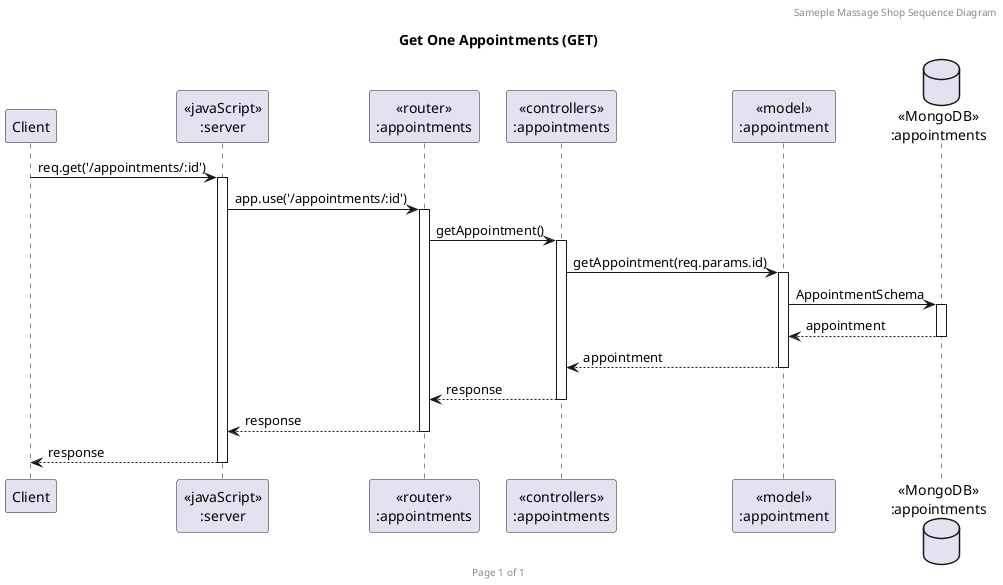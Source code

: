@startuml Get One Appointments (GET)

header Sameple Massage Shop Sequence Diagram
footer Page %page% of %lastpage%
title "Get One Appointments (GET)"

participant "Client" as client
participant "<<javaScript>>\n:server" as server
participant "<<router>>\n:appointments" as routerAppointments
participant "<<controllers>>\n:appointments" as controllersAppointments
participant "<<model>>\n:appointment" as modelAppointment
database "<<MongoDB>>\n:appointments" as AppointmentsDatabase

client->server ++:req.get('/appointments/:id')
server->routerAppointments ++:app.use('/appointments/:id')
routerAppointments -> controllersAppointments ++:getAppointment()
controllersAppointments->modelAppointment ++:getAppointment(req.params.id)
modelAppointment ->AppointmentsDatabase ++: AppointmentSchema
AppointmentsDatabase --> modelAppointment --: appointment
controllersAppointments <-- modelAppointment --:appointment
routerAppointments <-- controllersAppointments --:response
server <-- routerAppointments --:response
client <-- server --:response

@enduml
